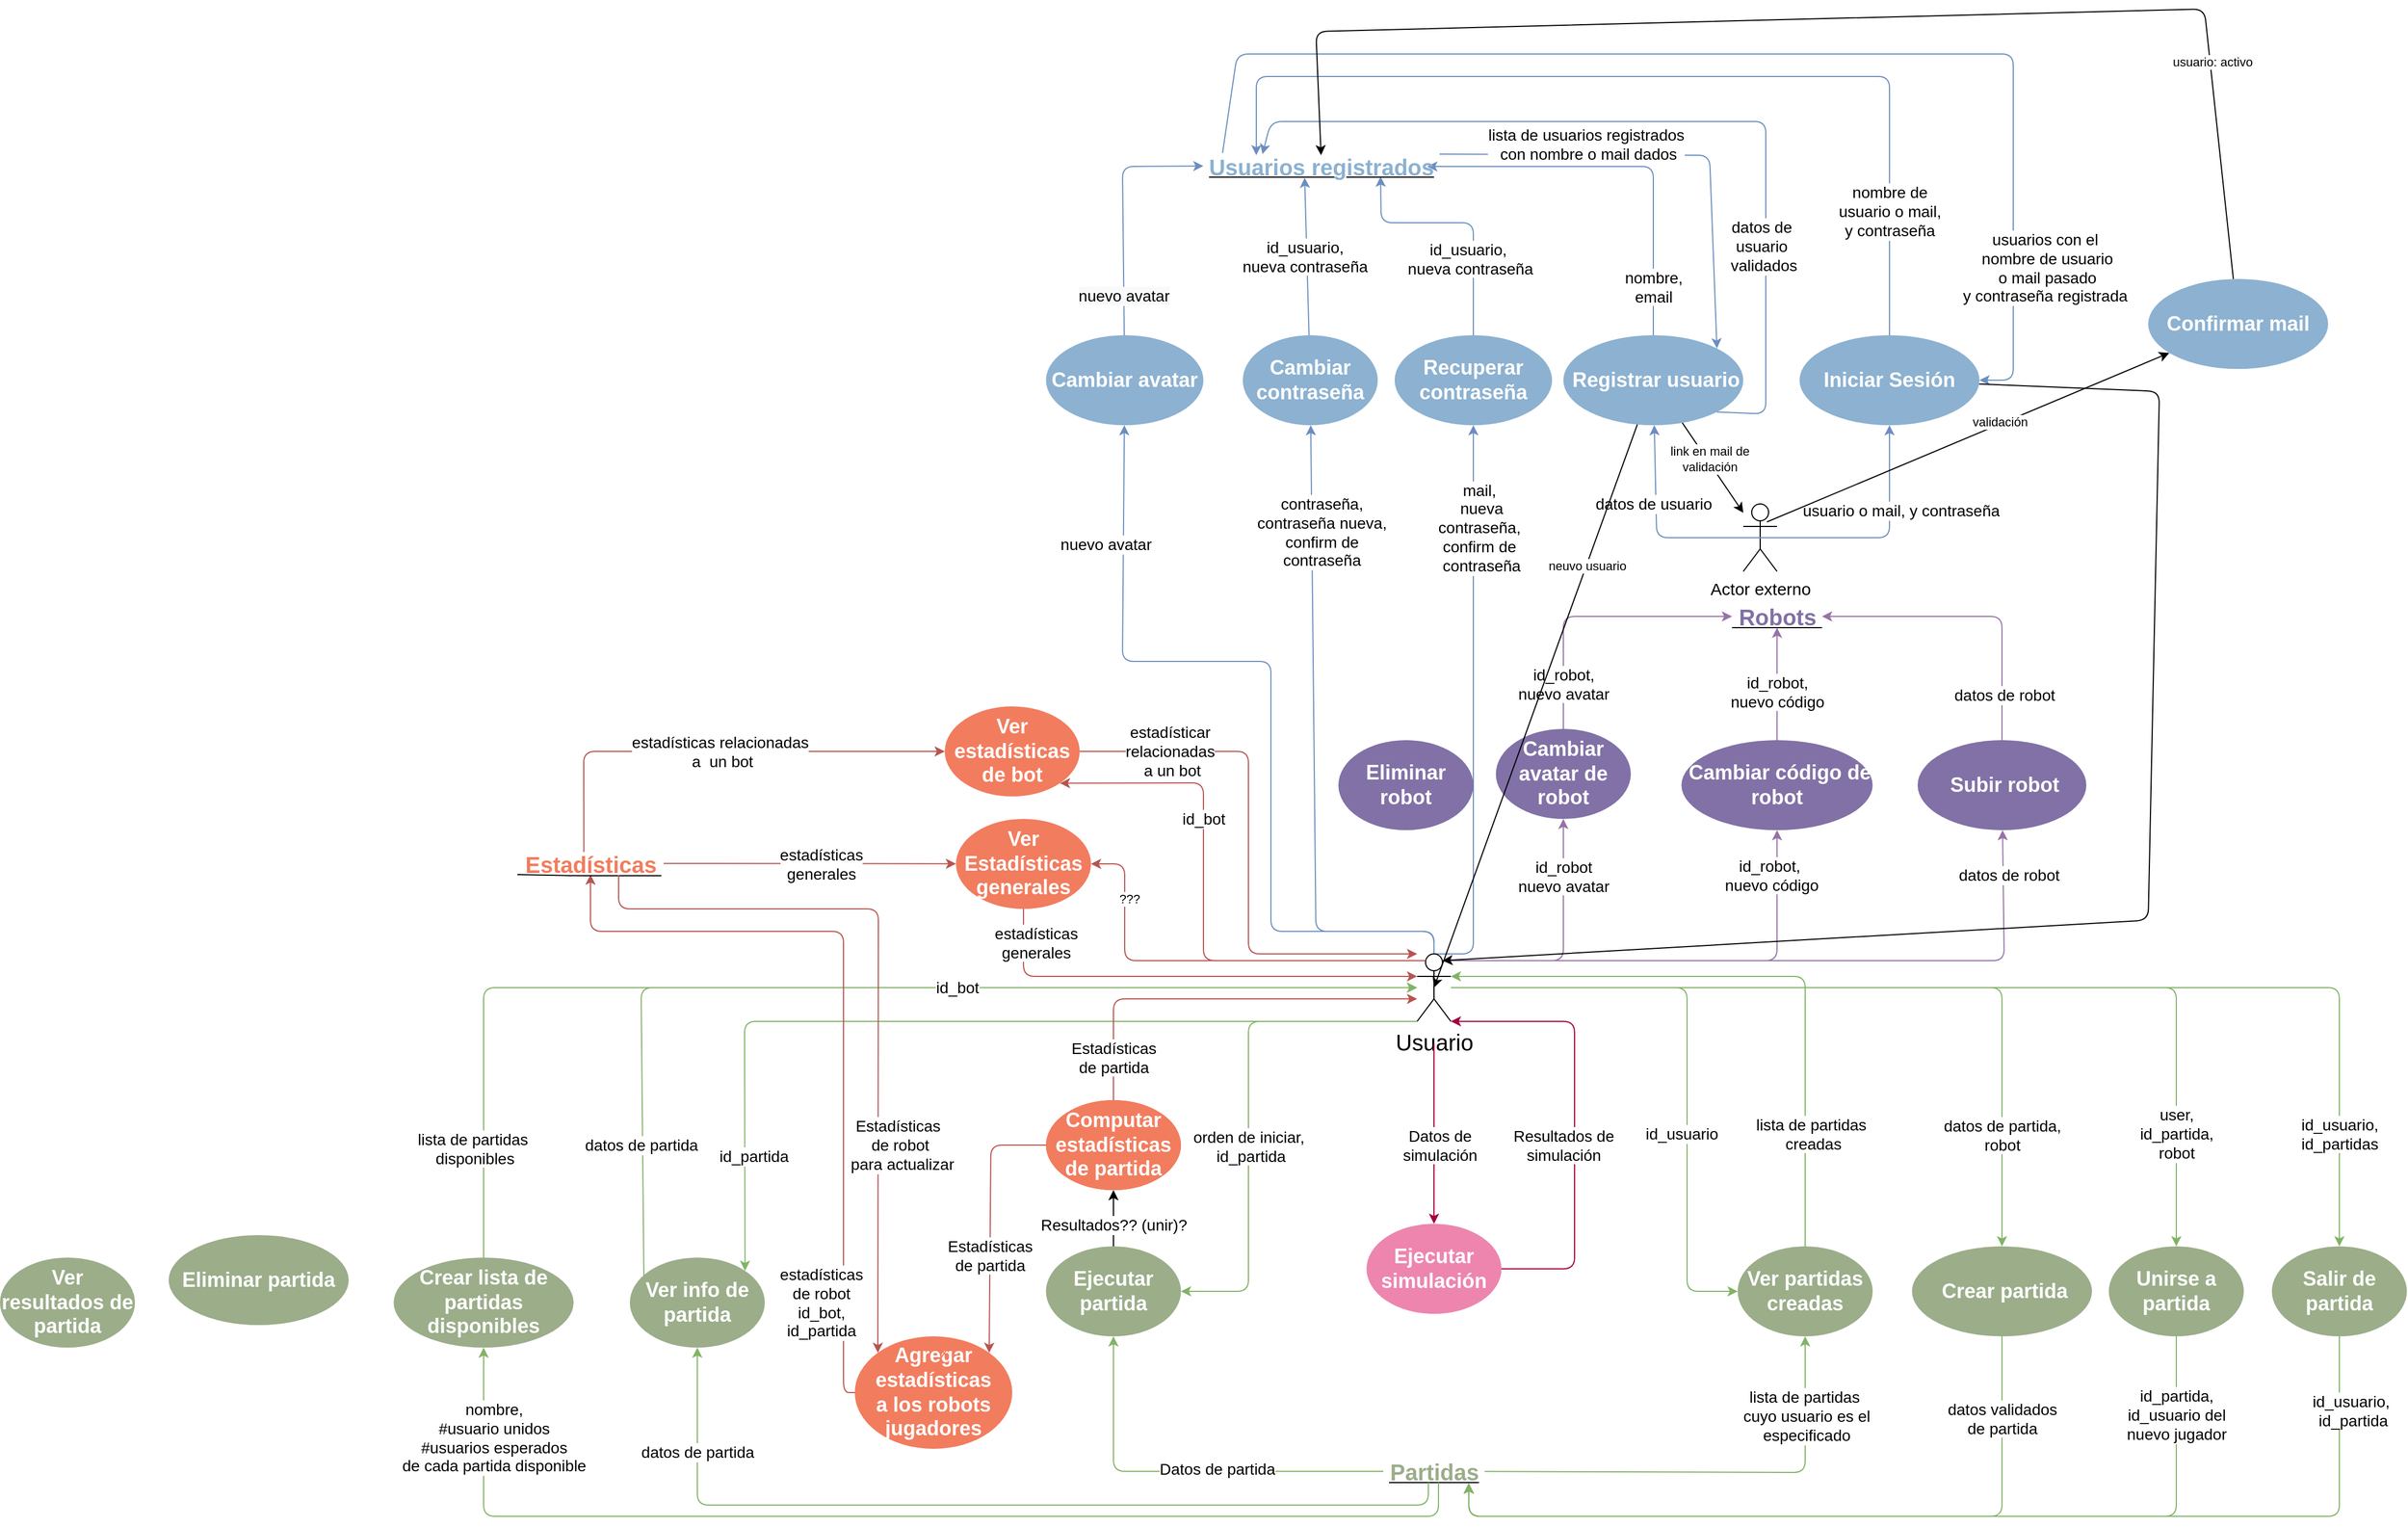 <mxfile version="13.0.3" type="device"><diagram id="L33DSWRqICmFS4V09165" name="Page-1"><mxGraphModel dx="6094" dy="849" grid="1" gridSize="10" guides="1" tooltips="1" connect="1" arrows="1" fold="1" page="1" pageScale="1" pageWidth="2336" pageHeight="1654" math="0" shadow="0"><root><mxCell id="0"/><mxCell id="1" parent="0"/><mxCell id="6hXvvMDhzAaHxLvGNHSk-6" value="&amp;nbsp;Registrar usuario" style="ellipse;whiteSpace=wrap;horizontal=1;fontStyle=1;fillColor=#8CB1D1;strokeColor=none;fontFamily=Helvetica;labelBackgroundColor=none;labelBorderColor=none;html=1;fontSize=18;fontColor=#FFFFFF;" parent="1" vertex="1"><mxGeometry x="-1000" y="380" width="160" height="80" as="geometry"/></mxCell><mxCell id="6hXvvMDhzAaHxLvGNHSk-7" value="Cambiar contraseña" style="ellipse;whiteSpace=wrap;horizontal=1;fontStyle=1;fillColor=#8CB1D1;strokeColor=none;fontFamily=Helvetica;labelBackgroundColor=none;labelBorderColor=none;html=1;fontSize=18;fontColor=#FFFFFF;" parent="1" vertex="1"><mxGeometry x="-1285" y="380" width="120" height="80" as="geometry"/></mxCell><mxCell id="6hXvvMDhzAaHxLvGNHSk-8" value="Cambiar avatar" style="ellipse;whiteSpace=wrap;horizontal=1;fontStyle=1;fillColor=#8CB1D1;strokeColor=none;fontFamily=Helvetica;labelBackgroundColor=none;labelBorderColor=none;html=1;fontSize=18;fontColor=#FFFFFF;" parent="1" vertex="1"><mxGeometry x="-1460" y="380" width="140" height="80" as="geometry"/></mxCell><mxCell id="6hXvvMDhzAaHxLvGNHSk-10" value="Recuperar contraseña" style="ellipse;whiteSpace=wrap;horizontal=1;fontStyle=1;fillColor=#8CB1D1;strokeColor=none;fontFamily=Helvetica;labelBackgroundColor=none;labelBorderColor=none;html=1;fontSize=18;fontColor=#FFFFFF;" parent="1" vertex="1"><mxGeometry x="-1150" y="380" width="140" height="80" as="geometry"/></mxCell><mxCell id="6hXvvMDhzAaHxLvGNHSk-11" value="Actor externo" style="shape=umlActor;verticalLabelPosition=bottom;labelBackgroundColor=none;verticalAlign=top;horizontal=1;fontStyle=0;container=0;fontFamily=Helvetica;labelBorderColor=none;html=1;fontSize=15;" parent="1" vertex="1"><mxGeometry x="-840" y="530" width="30" height="60" as="geometry"/></mxCell><mxCell id="6hXvvMDhzAaHxLvGNHSk-31" value="" style="endArrow=classic;horizontal=1;fontStyle=0;fillColor=#dae8fc;strokeColor=#6c8ebf;fontFamily=Helvetica;labelBackgroundColor=none;labelBorderColor=none;html=1;" parent="1" target="6hXvvMDhzAaHxLvGNHSk-10" edge="1"><mxGeometry width="50" height="50" relative="1" as="geometry"><mxPoint x="-1115" y="930" as="sourcePoint"/><mxPoint x="-1250" y="280" as="targetPoint"/><Array as="points"><mxPoint x="-1080" y="930"/></Array></mxGeometry></mxCell><mxCell id="6hXvvMDhzAaHxLvGNHSk-60" value="mail,&lt;br style=&quot;font-size: 14px&quot;&gt;&amp;nbsp;nueva&lt;br style=&quot;font-size: 14px&quot;&gt;&amp;nbsp;contraseña,&amp;nbsp;&lt;br style=&quot;font-size: 14px&quot;&gt;confirm de&lt;br style=&quot;font-size: 14px&quot;&gt;&amp;nbsp;contraseña" style="edgeLabel;align=center;verticalAlign=middle;resizable=0;points=[];fontFamily=Helvetica;fontStyle=0;labelBackgroundColor=#ffffff;labelBorderColor=none;html=1;fontSize=14;" parent="6hXvvMDhzAaHxLvGNHSk-31" vertex="1" connectable="0"><mxGeometry x="0.409" y="2" relative="1" as="geometry"><mxPoint x="7.0" y="-58.33" as="offset"/></mxGeometry></mxCell><mxCell id="6hXvvMDhzAaHxLvGNHSk-32" value="" style="endArrow=classic;horizontal=1;fontStyle=0;exitX=0.5;exitY=0;exitDx=0;exitDy=0;exitPerimeter=0;fillColor=#dae8fc;strokeColor=#6c8ebf;fontFamily=Helvetica;labelBackgroundColor=none;labelBorderColor=none;html=1;" parent="1" source="6hXvvMDhzAaHxLvGNHSk-77" target="6hXvvMDhzAaHxLvGNHSk-8" edge="1"><mxGeometry width="50" height="50" relative="1" as="geometry"><mxPoint x="-1160" y="820" as="sourcePoint"/><mxPoint x="-1356.7" y="215.93" as="targetPoint"/><Array as="points"><mxPoint x="-1115" y="910"/><mxPoint x="-1260" y="910"/><mxPoint x="-1260" y="670"/><mxPoint x="-1392" y="670"/></Array></mxGeometry></mxCell><mxCell id="6hXvvMDhzAaHxLvGNHSk-68" value="nuevo avatar" style="edgeLabel;align=center;verticalAlign=middle;resizable=0;points=[];fontFamily=Helvetica;fontStyle=0;labelBackgroundColor=#ffffff;labelBorderColor=none;html=1;fontSize=14;" parent="6hXvvMDhzAaHxLvGNHSk-32" vertex="1" connectable="0"><mxGeometry x="0.127" y="-1" relative="1" as="geometry"><mxPoint x="-131" y="-103.33" as="offset"/></mxGeometry></mxCell><mxCell id="6hXvvMDhzAaHxLvGNHSk-33" value="" style="endArrow=classic;horizontal=1;fontStyle=0;fillColor=#dae8fc;strokeColor=#6c8ebf;fontFamily=Helvetica;labelBackgroundColor=none;labelBorderColor=none;html=1;" parent="1" target="6hXvvMDhzAaHxLvGNHSk-7" edge="1"><mxGeometry width="50" height="50" relative="1" as="geometry"><mxPoint x="-1115" y="930" as="sourcePoint"/><mxPoint x="-1190" y="620" as="targetPoint"/><Array as="points"><mxPoint x="-1115" y="910"/><mxPoint x="-1220" y="910"/></Array></mxGeometry></mxCell><mxCell id="6hXvvMDhzAaHxLvGNHSk-52" value="contraseña, &lt;br style=&quot;font-size: 14px&quot;&gt;contraseña nueva, &lt;br style=&quot;font-size: 14px&quot;&gt;confirm de &lt;br style=&quot;font-size: 14px&quot;&gt;contraseña" style="edgeLabel;align=center;verticalAlign=middle;resizable=0;points=[];fontFamily=Helvetica;fontStyle=0;labelBackgroundColor=#ffffff;labelBorderColor=none;html=1;fontSize=14;" parent="6hXvvMDhzAaHxLvGNHSk-33" vertex="1" connectable="0"><mxGeometry x="0.294" y="-2" relative="1" as="geometry"><mxPoint x="5.4" y="-108.32" as="offset"/></mxGeometry></mxCell><mxCell id="6hXvvMDhzAaHxLvGNHSk-36" value="" style="endArrow=classic;horizontal=1;fontStyle=0;fillColor=#dae8fc;strokeColor=#6c8ebf;fontFamily=Helvetica;labelBackgroundColor=none;labelBorderColor=none;html=1;exitX=0.5;exitY=0.5;exitDx=0;exitDy=0;exitPerimeter=0;" parent="1" source="6hXvvMDhzAaHxLvGNHSk-11" target="6hXvvMDhzAaHxLvGNHSk-6" edge="1"><mxGeometry width="50" height="50" relative="1" as="geometry"><mxPoint x="-515" y="570" as="sourcePoint"/><mxPoint x="-1370" y="300" as="targetPoint"/><Array as="points"><mxPoint x="-917" y="560"/></Array></mxGeometry></mxCell><mxCell id="6hXvvMDhzAaHxLvGNHSk-42" value="datos de usuario" style="edgeLabel;align=center;verticalAlign=middle;resizable=0;points=[];fontFamily=Helvetica;fontStyle=0;labelBackgroundColor=#ffffff;labelBorderColor=none;html=1;fontSize=14;" parent="6hXvvMDhzAaHxLvGNHSk-36" vertex="1" connectable="0"><mxGeometry x="0.145" y="2" relative="1" as="geometry"><mxPoint x="-0.61" y="-12.05" as="offset"/></mxGeometry></mxCell><mxCell id="6hXvvMDhzAaHxLvGNHSk-37" value="" style="endArrow=classic;horizontal=1;fontStyle=0;fillColor=#dae8fc;strokeColor=#6c8ebf;exitX=1;exitY=1;exitDx=0;exitDy=0;fontFamily=Helvetica;labelBackgroundColor=none;labelBorderColor=none;html=1;entryX=0.25;entryY=0;entryDx=0;entryDy=0;" parent="1" source="6hXvvMDhzAaHxLvGNHSk-6" edge="1"><mxGeometry width="50" height="50" relative="1" as="geometry"><mxPoint x="-920" y="320" as="sourcePoint"/><mxPoint x="-1267.5" y="219" as="targetPoint"/><Array as="points"><mxPoint x="-820" y="450"/><mxPoint x="-820" y="190"/><mxPoint x="-1260" y="190"/></Array></mxGeometry></mxCell><mxCell id="6hXvvMDhzAaHxLvGNHSk-43" value="datos de &lt;br&gt;usuario&lt;br&gt;&amp;nbsp;validados" style="edgeLabel;align=center;verticalAlign=middle;resizable=0;points=[];fontFamily=Helvetica;fontStyle=0;labelBackgroundColor=#ffffff;labelBorderColor=none;html=1;fontSize=14;" parent="6hXvvMDhzAaHxLvGNHSk-37" vertex="1" connectable="0"><mxGeometry x="-0.148" relative="1" as="geometry"><mxPoint x="21.53" y="111" as="offset"/></mxGeometry></mxCell><mxCell id="6hXvvMDhzAaHxLvGNHSk-55" value="" style="endArrow=classic;fillColor=#dae8fc;strokeColor=#6c8ebf;fontFamily=Helvetica;fontStyle=0;labelBackgroundColor=none;labelBorderColor=none;html=1;" parent="1" source="6hXvvMDhzAaHxLvGNHSk-7" edge="1"><mxGeometry width="50" height="50" relative="1" as="geometry"><mxPoint x="-1150" y="500" as="sourcePoint"/><mxPoint x="-1230" y="240" as="targetPoint"/></mxGeometry></mxCell><mxCell id="6hXvvMDhzAaHxLvGNHSk-56" value="id_usuario, &lt;br&gt;nueva contraseña" style="edgeLabel;align=center;verticalAlign=middle;resizable=0;points=[];fontFamily=Helvetica;fontStyle=0;labelBackgroundColor=#ffffff;labelBorderColor=none;html=1;fontSize=14;" parent="6hXvvMDhzAaHxLvGNHSk-55" vertex="1" connectable="0"><mxGeometry x="0.318" y="-3" relative="1" as="geometry"><mxPoint x="-4.48" y="21.96" as="offset"/></mxGeometry></mxCell><mxCell id="6hXvvMDhzAaHxLvGNHSk-61" value="" style="endArrow=classic;fillColor=#dae8fc;strokeColor=#6c8ebf;fontFamily=Helvetica;fontStyle=0;labelBackgroundColor=none;labelBorderColor=none;html=1;entryX=0.75;entryY=1;entryDx=0;entryDy=0;" parent="1" source="6hXvvMDhzAaHxLvGNHSk-10" edge="1"><mxGeometry width="50" height="50" relative="1" as="geometry"><mxPoint x="-1526.296" y="347.07" as="sourcePoint"/><mxPoint x="-1162.5" y="239" as="targetPoint"/><Array as="points"><mxPoint x="-1080" y="280"/><mxPoint x="-1162" y="280"/></Array></mxGeometry></mxCell><mxCell id="6hXvvMDhzAaHxLvGNHSk-63" value="id_usuario,&lt;br style=&quot;font-size: 14px&quot;&gt;&amp;nbsp;nueva contraseña" style="edgeLabel;align=center;verticalAlign=middle;resizable=0;points=[];fontFamily=Helvetica;fontStyle=0;labelBackgroundColor=#ffffff;labelBorderColor=none;html=1;fontSize=14;" parent="6hXvvMDhzAaHxLvGNHSk-61" vertex="1" connectable="0"><mxGeometry x="-0.197" relative="1" as="geometry"><mxPoint x="-5.0" y="21" as="offset"/></mxGeometry></mxCell><mxCell id="6hXvvMDhzAaHxLvGNHSk-69" value="" style="endArrow=classic;fillColor=#dae8fc;strokeColor=#6c8ebf;fontFamily=Helvetica;fontStyle=0;labelBackgroundColor=none;labelBorderColor=none;html=1;" parent="1" source="6hXvvMDhzAaHxLvGNHSk-8" edge="1"><mxGeometry width="50" height="50" relative="1" as="geometry"><mxPoint x="-1530" y="380" as="sourcePoint"/><mxPoint x="-1320" y="229.593" as="targetPoint"/><Array as="points"><mxPoint x="-1392" y="230"/></Array></mxGeometry></mxCell><mxCell id="6hXvvMDhzAaHxLvGNHSk-278" value="&lt;span style=&quot;font-size: 14px ; background-color: rgb(248 , 249 , 250)&quot;&gt;nuevo avatar&lt;/span&gt;" style="edgeLabel;html=1;align=center;verticalAlign=middle;resizable=0;points=[];fontSize=14;fontFamily=Helvetica;fontColor=#000000;" parent="6hXvvMDhzAaHxLvGNHSk-69" vertex="1" connectable="0"><mxGeometry x="-0.526" y="-4" relative="1" as="geometry"><mxPoint x="-4" y="17" as="offset"/></mxGeometry></mxCell><mxCell id="6hXvvMDhzAaHxLvGNHSk-77" value="Usuario" style="shape=umlActor;verticalLabelPosition=bottom;labelBackgroundColor=none;verticalAlign=top;outlineConnect=0;fillColor=none;gradientColor=none;fontFamily=Helvetica;fontStyle=0;labelBorderColor=none;html=1;fontSize=20;" parent="1" vertex="1"><mxGeometry x="-1130" y="930" width="30" height="60" as="geometry"/></mxCell><mxCell id="6hXvvMDhzAaHxLvGNHSk-82" value="&amp;nbsp;Crear partida" style="ellipse;whiteSpace=wrap;fillColor=#9BAD89;strokeColor=none;fontFamily=Helvetica;fontStyle=1;labelBackgroundColor=none;labelBorderColor=none;html=1;fontSize=18;fontColor=#FFFFFF;" parent="1" vertex="1"><mxGeometry x="-690" y="1190" width="160" height="80" as="geometry"/></mxCell><mxCell id="6hXvvMDhzAaHxLvGNHSk-83" value="Unirse a partida" style="ellipse;whiteSpace=wrap;fillColor=#9BAD89;strokeColor=none;fontFamily=Helvetica;fontStyle=1;labelBackgroundColor=none;labelBorderColor=none;html=1;fontSize=18;fontColor=#FFFFFF;" parent="1" vertex="1"><mxGeometry x="-515" y="1190" width="120" height="80" as="geometry"/></mxCell><mxCell id="6hXvvMDhzAaHxLvGNHSk-86" value="Ejecutar partida" style="ellipse;whiteSpace=wrap;fillColor=#9BAD89;strokeColor=none;fontFamily=Helvetica;fontStyle=1;labelBackgroundColor=none;labelBorderColor=none;html=1;fontSize=18;fontColor=#FFFFFF;" parent="1" vertex="1"><mxGeometry x="-1460" y="1190" width="120" height="80" as="geometry"/></mxCell><mxCell id="6hXvvMDhzAaHxLvGNHSk-88" value="Salir de partida" style="ellipse;whiteSpace=wrap;fillColor=#9BAD89;strokeColor=none;fontFamily=Helvetica;fontStyle=1;labelBackgroundColor=none;labelBorderColor=none;html=1;fontSize=18;fontColor=#FFFFFF;" parent="1" vertex="1"><mxGeometry x="-370" y="1190" width="120" height="80" as="geometry"/></mxCell><mxCell id="6hXvvMDhzAaHxLvGNHSk-89" value="Ver partidas creadas" style="ellipse;whiteSpace=wrap;fillColor=#9BAD89;strokeColor=none;fontFamily=Helvetica;fontStyle=1;labelBackgroundColor=none;labelBorderColor=none;html=1;fontSize=18;fontColor=#FFFFFF;" parent="1" vertex="1"><mxGeometry x="-845" y="1190" width="120" height="80" as="geometry"/></mxCell><mxCell id="6hXvvMDhzAaHxLvGNHSk-94" value="" style="endArrow=classic;fillColor=#d5e8d4;strokeColor=#82b366;fontFamily=Helvetica;fontStyle=0;labelBackgroundColor=none;labelBorderColor=none;html=1;" parent="1" source="6hXvvMDhzAaHxLvGNHSk-101" target="6hXvvMDhzAaHxLvGNHSk-86" edge="1"><mxGeometry width="50" height="50" relative="1" as="geometry"><mxPoint x="-1140.526" y="1370" as="sourcePoint"/><mxPoint x="-1020" y="1150" as="targetPoint"/><Array as="points"><mxPoint x="-1400" y="1390"/></Array></mxGeometry></mxCell><mxCell id="6hXvvMDhzAaHxLvGNHSk-96" value="Datos de partida" style="edgeLabel;align=center;verticalAlign=middle;resizable=0;points=[];fontFamily=Helvetica;fontStyle=0;labelBackgroundColor=#ffffff;labelBorderColor=none;html=1;fontSize=14;" parent="6hXvvMDhzAaHxLvGNHSk-94" vertex="1" connectable="0"><mxGeometry x="-0.174" y="-2" relative="1" as="geometry"><mxPoint as="offset"/></mxGeometry></mxCell><mxCell id="6hXvvMDhzAaHxLvGNHSk-95" value="" style="endArrow=classic;fontFamily=Helvetica;fontStyle=0;labelBackgroundColor=none;labelBorderColor=none;html=1;" parent="1" source="6hXvvMDhzAaHxLvGNHSk-86" target="6hXvvMDhzAaHxLvGNHSk-173" edge="1"><mxGeometry width="50" height="50" relative="1" as="geometry"><mxPoint x="-1070" y="1200" as="sourcePoint"/><mxPoint x="-1020" y="1150" as="targetPoint"/><Array as="points"/></mxGeometry></mxCell><mxCell id="6hXvvMDhzAaHxLvGNHSk-97" value="Resultados?? (unir)?" style="edgeLabel;align=center;verticalAlign=middle;resizable=0;points=[];fontFamily=Helvetica;fontStyle=0;labelBackgroundColor=#ffffff;labelBorderColor=none;html=1;fontSize=14;" parent="6hXvvMDhzAaHxLvGNHSk-95" vertex="1" connectable="0"><mxGeometry x="0.218" y="-4" relative="1" as="geometry"><mxPoint x="-4" y="10.83" as="offset"/></mxGeometry></mxCell><mxCell id="6hXvvMDhzAaHxLvGNHSk-98" value="" style="endArrow=classic;exitX=0;exitY=1;exitDx=0;exitDy=0;exitPerimeter=0;fillColor=#d5e8d4;strokeColor=#82b366;fontFamily=Helvetica;fontStyle=0;labelBackgroundColor=none;labelBorderColor=none;html=1;" parent="1" source="6hXvvMDhzAaHxLvGNHSk-77" target="6hXvvMDhzAaHxLvGNHSk-86" edge="1"><mxGeometry width="50" height="50" relative="1" as="geometry"><mxPoint x="-1130" y="963" as="sourcePoint"/><mxPoint x="-1310" y="1250" as="targetPoint"/><Array as="points"><mxPoint x="-1280" y="990"/><mxPoint x="-1280" y="1230"/></Array></mxGeometry></mxCell><mxCell id="6hXvvMDhzAaHxLvGNHSk-99" value="orden de iniciar,&lt;br style=&quot;font-size: 14px;&quot;&gt;&amp;nbsp;id_partida" style="edgeLabel;align=center;verticalAlign=middle;resizable=0;points=[];fontFamily=Helvetica;fontStyle=0;labelBackgroundColor=#ffffff;labelBorderColor=none;html=1;fontSize=14;" parent="6hXvvMDhzAaHxLvGNHSk-98" vertex="1" connectable="0"><mxGeometry x="0.482" y="2" relative="1" as="geometry"><mxPoint x="-2.0" y="-73.0" as="offset"/></mxGeometry></mxCell><mxCell id="6hXvvMDhzAaHxLvGNHSk-102" value="" style="group;fontFamily=Helvetica;fontStyle=0;labelBackgroundColor=none;labelBorderColor=none;html=1;" parent="1" vertex="1" connectable="0"><mxGeometry x="-1155" y="1380" width="85" height="20" as="geometry"/></mxCell><mxCell id="6hXvvMDhzAaHxLvGNHSk-100" value="" style="endArrow=none;fontFamily=Helvetica;fontStyle=0;labelBackgroundColor=none;labelBorderColor=none;html=1;" parent="6hXvvMDhzAaHxLvGNHSk-102" edge="1"><mxGeometry width="50" height="50" relative="1" as="geometry"><mxPoint y="20" as="sourcePoint"/><mxPoint x="80" y="20" as="targetPoint"/></mxGeometry></mxCell><mxCell id="6hXvvMDhzAaHxLvGNHSk-101" value="&lt;font color=&quot;#9bad89&quot; size=&quot;1&quot;&gt;&lt;b style=&quot;font-size: 20px&quot;&gt;Partidas&lt;/b&gt;&lt;/font&gt;" style="text;align=center;verticalAlign=middle;resizable=0;points=[];autosize=1;fontFamily=Helvetica;fontStyle=0;labelBackgroundColor=none;labelBorderColor=none;html=1;" parent="6hXvvMDhzAaHxLvGNHSk-102" vertex="1"><mxGeometry x="-5" width="90" height="20" as="geometry"/></mxCell><mxCell id="6hXvvMDhzAaHxLvGNHSk-103" value="" style="endArrow=classic;fillColor=#d5e8d4;strokeColor=#82b366;fontFamily=Helvetica;fontStyle=0;labelBackgroundColor=none;labelBorderColor=none;html=1;" parent="1" target="6hXvvMDhzAaHxLvGNHSk-89" edge="1"><mxGeometry width="50" height="50" relative="1" as="geometry"><mxPoint x="-1100" y="960" as="sourcePoint"/><mxPoint x="-1020" y="1120" as="targetPoint"/><Array as="points"><mxPoint x="-890" y="960"/><mxPoint x="-890" y="1230"/></Array></mxGeometry></mxCell><mxCell id="6hXvvMDhzAaHxLvGNHSk-104" value="id_usuario" style="edgeLabel;align=center;verticalAlign=middle;resizable=0;points=[];fontFamily=Helvetica;fontStyle=0;labelBackgroundColor=#ffffff;labelBorderColor=none;html=1;fontSize=14;" parent="6hXvvMDhzAaHxLvGNHSk-103" vertex="1" connectable="0"><mxGeometry x="0.126" relative="1" as="geometry"><mxPoint x="-5" y="44" as="offset"/></mxGeometry></mxCell><mxCell id="6hXvvMDhzAaHxLvGNHSk-107" value="" style="endArrow=classic;fillColor=#d5e8d4;strokeColor=#82b366;fontFamily=Helvetica;fontStyle=0;labelBackgroundColor=none;labelBorderColor=none;html=1;" parent="1" source="6hXvvMDhzAaHxLvGNHSk-101" target="6hXvvMDhzAaHxLvGNHSk-89" edge="1"><mxGeometry width="50" height="50" relative="1" as="geometry"><mxPoint x="-1020" y="1370" as="sourcePoint"/><mxPoint x="-1020" y="1120" as="targetPoint"/><Array as="points"><mxPoint x="-785" y="1391"/></Array></mxGeometry></mxCell><mxCell id="6hXvvMDhzAaHxLvGNHSk-108" value="lista de partidas&amp;nbsp;&lt;br style=&quot;font-size: 14px;&quot;&gt;cuyo usuario es el&lt;br style=&quot;font-size: 14px;&quot;&gt;especificado" style="edgeLabel;align=center;verticalAlign=middle;resizable=0;points=[];fontFamily=Helvetica;fontStyle=0;labelBackgroundColor=#ffffff;labelBorderColor=none;html=1;fontSize=14;" parent="6hXvvMDhzAaHxLvGNHSk-107" vertex="1" connectable="0"><mxGeometry x="0.267" y="1" relative="1" as="geometry"><mxPoint x="29.12" y="-49" as="offset"/></mxGeometry></mxCell><mxCell id="6hXvvMDhzAaHxLvGNHSk-109" value="" style="endArrow=classic;fillColor=#d5e8d4;strokeColor=#82b366;entryX=1;entryY=0.333;entryDx=0;entryDy=0;entryPerimeter=0;fontFamily=Helvetica;fontStyle=0;labelBackgroundColor=none;labelBorderColor=none;html=1;" parent="1" source="6hXvvMDhzAaHxLvGNHSk-89" target="6hXvvMDhzAaHxLvGNHSk-77" edge="1"><mxGeometry width="50" height="50" relative="1" as="geometry"><mxPoint x="-1070" y="1170" as="sourcePoint"/><mxPoint x="-1080" y="950" as="targetPoint"/><Array as="points"><mxPoint x="-785" y="950"/></Array></mxGeometry></mxCell><mxCell id="6hXvvMDhzAaHxLvGNHSk-110" value="lista de partidas&lt;br&gt;&amp;nbsp;creadas" style="edgeLabel;align=center;verticalAlign=middle;resizable=0;points=[];fontFamily=Helvetica;fontStyle=0;labelBackgroundColor=#ffffff;labelBorderColor=none;html=1;fontSize=14;" parent="6hXvvMDhzAaHxLvGNHSk-109" vertex="1" connectable="0"><mxGeometry x="0.207" y="-1" relative="1" as="geometry"><mxPoint x="99.41" y="141" as="offset"/></mxGeometry></mxCell><mxCell id="6hXvvMDhzAaHxLvGNHSk-111" value="" style="endArrow=classic;fillColor=#d5e8d4;strokeColor=#82b366;fontFamily=Helvetica;fontStyle=0;labelBackgroundColor=none;labelBorderColor=none;html=1;" parent="1" target="6hXvvMDhzAaHxLvGNHSk-82" edge="1"><mxGeometry width="50" height="50" relative="1" as="geometry"><mxPoint x="-1100" y="960" as="sourcePoint"/><mxPoint x="-1040" y="1120" as="targetPoint"/><Array as="points"><mxPoint x="-610" y="960"/></Array></mxGeometry></mxCell><mxCell id="6hXvvMDhzAaHxLvGNHSk-112" value="datos de partida,&lt;br style=&quot;font-size: 14px;&quot;&gt;robot" style="edgeLabel;align=center;verticalAlign=middle;resizable=0;points=[];fontFamily=Helvetica;fontStyle=0;labelBackgroundColor=#ffffff;labelBorderColor=none;html=1;fontSize=14;" parent="6hXvvMDhzAaHxLvGNHSk-111" vertex="1" connectable="0"><mxGeometry x="0.379" y="2" relative="1" as="geometry"><mxPoint x="-2" y="124" as="offset"/></mxGeometry></mxCell><mxCell id="6hXvvMDhzAaHxLvGNHSk-113" value="" style="endArrow=classic;fillColor=#d5e8d4;strokeColor=#82b366;fontFamily=Helvetica;fontStyle=0;labelBackgroundColor=none;labelBorderColor=none;html=1;entryX=0.844;entryY=1.052;entryDx=0;entryDy=0;entryPerimeter=0;" parent="1" source="6hXvvMDhzAaHxLvGNHSk-82" target="6hXvvMDhzAaHxLvGNHSk-101" edge="1"><mxGeometry width="50" height="50" relative="1" as="geometry"><mxPoint x="-1090" y="1170" as="sourcePoint"/><mxPoint x="-1070" y="1390" as="targetPoint"/><Array as="points"><mxPoint x="-610" y="1430"/><mxPoint x="-1084" y="1430"/></Array></mxGeometry></mxCell><mxCell id="6hXvvMDhzAaHxLvGNHSk-114" value="datos validados&lt;br style=&quot;font-size: 14px;&quot;&gt;de partida" style="edgeLabel;align=center;verticalAlign=middle;resizable=0;points=[];fontFamily=Helvetica;fontStyle=0;labelBackgroundColor=#ffffff;labelBorderColor=none;html=1;fontSize=14;" parent="6hXvvMDhzAaHxLvGNHSk-113" vertex="1" connectable="0"><mxGeometry x="-0.658" y="-2" relative="1" as="geometry"><mxPoint x="2" y="-41.18" as="offset"/></mxGeometry></mxCell><mxCell id="6hXvvMDhzAaHxLvGNHSk-115" value="" style="endArrow=classic;fillColor=#d5e8d4;strokeColor=#82b366;fontFamily=Helvetica;fontStyle=0;labelBackgroundColor=none;labelBorderColor=none;html=1;" parent="1" target="6hXvvMDhzAaHxLvGNHSk-83" edge="1"><mxGeometry width="50" height="50" relative="1" as="geometry"><mxPoint x="-1100" y="960" as="sourcePoint"/><mxPoint x="-1020" y="1120" as="targetPoint"/><Array as="points"><mxPoint x="-455" y="960"/></Array></mxGeometry></mxCell><mxCell id="6hXvvMDhzAaHxLvGNHSk-116" value="user, &lt;br style=&quot;font-size: 14px;&quot;&gt;id_partida, &lt;br style=&quot;font-size: 14px;&quot;&gt;robot" style="edgeLabel;align=center;verticalAlign=middle;resizable=0;points=[];fontFamily=Helvetica;fontStyle=0;labelBackgroundColor=#ffffff;labelBorderColor=none;html=1;fontSize=14;" parent="6hXvvMDhzAaHxLvGNHSk-115" vertex="1" connectable="0"><mxGeometry x="0.197" y="-65" relative="1" as="geometry"><mxPoint x="121" y="65" as="offset"/></mxGeometry></mxCell><mxCell id="6hXvvMDhzAaHxLvGNHSk-117" value="" style="endArrow=classic;fillColor=#d5e8d4;strokeColor=#82b366;fontFamily=Helvetica;fontStyle=0;labelBackgroundColor=none;labelBorderColor=none;html=1;entryX=0.843;entryY=1.029;entryDx=0;entryDy=0;entryPerimeter=0;" parent="1" source="6hXvvMDhzAaHxLvGNHSk-83" target="6hXvvMDhzAaHxLvGNHSk-101" edge="1"><mxGeometry width="50" height="50" relative="1" as="geometry"><mxPoint x="-1070" y="1170" as="sourcePoint"/><mxPoint x="-1020" y="1120" as="targetPoint"/><Array as="points"><mxPoint x="-455" y="1430"/><mxPoint x="-1084" y="1430"/></Array></mxGeometry></mxCell><mxCell id="6hXvvMDhzAaHxLvGNHSk-118" value="id_partida,&lt;br style=&quot;font-size: 14px&quot;&gt;id_usuario del &lt;br&gt;nuevo jugador" style="edgeLabel;align=center;verticalAlign=middle;resizable=0;points=[];fontFamily=Helvetica;fontStyle=0;labelBackgroundColor=#ffffff;labelBorderColor=none;html=1;fontSize=14;" parent="6hXvvMDhzAaHxLvGNHSk-117" vertex="1" connectable="0"><mxGeometry x="-0.614" relative="1" as="geometry"><mxPoint y="-88" as="offset"/></mxGeometry></mxCell><mxCell id="6hXvvMDhzAaHxLvGNHSk-119" value="" style="endArrow=classic;fillColor=#d5e8d4;strokeColor=#82b366;fontFamily=Helvetica;fontStyle=0;labelBackgroundColor=none;labelBorderColor=none;html=1;" parent="1" source="6hXvvMDhzAaHxLvGNHSk-77" target="6hXvvMDhzAaHxLvGNHSk-88" edge="1"><mxGeometry width="50" height="50" relative="1" as="geometry"><mxPoint x="-1080" y="980" as="sourcePoint"/><mxPoint x="-1020" y="1120" as="targetPoint"/><Array as="points"><mxPoint x="-310" y="960"/></Array></mxGeometry></mxCell><mxCell id="6hXvvMDhzAaHxLvGNHSk-120" value="id_usuario,&lt;br&gt;id_partidas" style="edgeLabel;align=center;verticalAlign=middle;resizable=0;points=[];fontFamily=Helvetica;fontStyle=0;labelBackgroundColor=#ffffff;labelBorderColor=none;html=1;fontSize=14;" parent="6hXvvMDhzAaHxLvGNHSk-119" vertex="1" connectable="0"><mxGeometry x="0.367" y="-51" relative="1" as="geometry"><mxPoint x="93" y="79" as="offset"/></mxGeometry></mxCell><mxCell id="6hXvvMDhzAaHxLvGNHSk-122" value="" style="endArrow=classic;fillColor=#d5e8d4;strokeColor=#82b366;fontFamily=Helvetica;fontStyle=0;labelBackgroundColor=none;labelBorderColor=none;html=1;entryX=0.843;entryY=1.017;entryDx=0;entryDy=0;entryPerimeter=0;" parent="1" source="6hXvvMDhzAaHxLvGNHSk-88" target="6hXvvMDhzAaHxLvGNHSk-101" edge="1"><mxGeometry width="50" height="50" relative="1" as="geometry"><mxPoint x="-1070" y="1200" as="sourcePoint"/><mxPoint x="-1020" y="1150" as="targetPoint"/><Array as="points"><mxPoint x="-310" y="1430"/><mxPoint x="-1084" y="1430"/></Array></mxGeometry></mxCell><mxCell id="6hXvvMDhzAaHxLvGNHSk-123" value="id_usuario,&lt;br&gt;&amp;nbsp;id_partida" style="edgeLabel;align=center;verticalAlign=middle;resizable=0;points=[];fontFamily=Helvetica;fontStyle=0;labelBackgroundColor=#ffffff;labelBorderColor=none;html=1;fontSize=14;" parent="6hXvvMDhzAaHxLvGNHSk-122" vertex="1" connectable="0"><mxGeometry x="-0.814" y="2" relative="1" as="geometry"><mxPoint x="8" y="-23.53" as="offset"/></mxGeometry></mxCell><mxCell id="6hXvvMDhzAaHxLvGNHSk-133" value="Crear lista de partidas disponibles" style="ellipse;whiteSpace=wrap;fillColor=#9BAD89;strokeColor=none;fontFamily=Helvetica;fontStyle=1;labelBackgroundColor=none;labelBorderColor=none;html=1;fontSize=18;fontColor=#FFFFFF;" parent="1" vertex="1"><mxGeometry x="-2040" y="1200" width="160" height="80" as="geometry"/></mxCell><mxCell id="6hXvvMDhzAaHxLvGNHSk-134" value="Ver info de partida" style="ellipse;whiteSpace=wrap;fillColor=#9BAD89;strokeColor=none;fontFamily=Helvetica;fontStyle=1;labelBackgroundColor=none;labelBorderColor=none;html=1;fontSize=18;fontColor=#FFFFFF;" parent="1" vertex="1"><mxGeometry x="-1830" y="1200" width="120" height="80" as="geometry"/></mxCell><mxCell id="6hXvvMDhzAaHxLvGNHSk-137" value="" style="endArrow=classic;fillColor=#d5e8d4;strokeColor=#82b366;fontFamily=Helvetica;fontStyle=0;labelBackgroundColor=none;labelBorderColor=none;html=1;" parent="1" target="6hXvvMDhzAaHxLvGNHSk-133" edge="1"><mxGeometry width="50" height="50" relative="1" as="geometry"><mxPoint x="-1111" y="1400" as="sourcePoint"/><mxPoint x="-2535" y="1280" as="targetPoint"/><Array as="points"><mxPoint x="-1111" y="1430"/><mxPoint x="-1960" y="1430"/></Array></mxGeometry></mxCell><mxCell id="6hXvvMDhzAaHxLvGNHSk-138" value="nombre,&lt;br style=&quot;font-size: 14px;&quot;&gt;#usuario unidos&lt;br style=&quot;font-size: 14px;&quot;&gt;#usuarios esperados&lt;br style=&quot;font-size: 14px;&quot;&gt;de cada partida disponible" style="edgeLabel;align=center;verticalAlign=middle;resizable=0;points=[];fontFamily=Helvetica;fontStyle=0;labelBackgroundColor=#ffffff;labelBorderColor=none;html=1;fontSize=14;" parent="6hXvvMDhzAaHxLvGNHSk-137" vertex="1" connectable="0"><mxGeometry x="0.657" y="36" relative="1" as="geometry"><mxPoint x="-18.01" y="-106" as="offset"/></mxGeometry></mxCell><mxCell id="6hXvvMDhzAaHxLvGNHSk-139" value="" style="endArrow=classic;entryX=1;entryY=0;entryDx=0;entryDy=0;fillColor=#d5e8d4;strokeColor=#82b366;fontFamily=Helvetica;fontStyle=0;labelBackgroundColor=none;labelBorderColor=none;html=1;" parent="1" target="6hXvvMDhzAaHxLvGNHSk-134" edge="1"><mxGeometry width="50" height="50" relative="1" as="geometry"><mxPoint x="-1130" y="990" as="sourcePoint"/><mxPoint x="-1920" y="1200" as="targetPoint"/><Array as="points"><mxPoint x="-1728" y="990"/></Array></mxGeometry></mxCell><mxCell id="6hXvvMDhzAaHxLvGNHSk-140" value="id_partida" style="edgeLabel;align=center;verticalAlign=middle;resizable=0;points=[];fontFamily=Helvetica;fontStyle=0;labelBackgroundColor=#ffffff;labelBorderColor=none;html=1;fontSize=14;" parent="6hXvvMDhzAaHxLvGNHSk-139" vertex="1" connectable="0"><mxGeometry x="0.751" y="-2" relative="1" as="geometry"><mxPoint x="9.77" y="0.5" as="offset"/></mxGeometry></mxCell><mxCell id="6hXvvMDhzAaHxLvGNHSk-141" value="" style="endArrow=classic;fillColor=#d5e8d4;strokeColor=#82b366;fontFamily=Helvetica;fontStyle=0;labelBackgroundColor=none;labelBorderColor=none;html=1;" parent="1" source="6hXvvMDhzAaHxLvGNHSk-133" target="6hXvvMDhzAaHxLvGNHSk-77" edge="1"><mxGeometry width="50" height="50" relative="1" as="geometry"><mxPoint x="-1850" y="1240" as="sourcePoint"/><mxPoint x="-1335" y="960" as="targetPoint"/><Array as="points"><mxPoint x="-1960" y="960"/></Array></mxGeometry></mxCell><mxCell id="6hXvvMDhzAaHxLvGNHSk-142" value="lista de partidas&lt;br style=&quot;font-size: 14px;&quot;&gt;&amp;nbsp;disponibles" style="edgeLabel;align=center;verticalAlign=middle;resizable=0;points=[];fontFamily=Helvetica;fontStyle=0;labelBackgroundColor=#ffffff;labelBorderColor=none;html=1;fontSize=14;" parent="6hXvvMDhzAaHxLvGNHSk-141" vertex="1" connectable="0"><mxGeometry x="-0.663" y="-2" relative="1" as="geometry"><mxPoint x="-12" y="83" as="offset"/></mxGeometry></mxCell><mxCell id="6hXvvMDhzAaHxLvGNHSk-143" value="" style="endArrow=classic;exitX=0.104;exitY=0.202;exitDx=0;exitDy=0;exitPerimeter=0;fillColor=#d5e8d4;strokeColor=#82b366;fontFamily=Helvetica;fontStyle=0;labelBackgroundColor=none;labelBorderColor=none;html=1;" parent="1" source="6hXvvMDhzAaHxLvGNHSk-134" target="6hXvvMDhzAaHxLvGNHSk-77" edge="1"><mxGeometry width="50" height="50" relative="1" as="geometry"><mxPoint x="-1850" y="1240" as="sourcePoint"/><mxPoint x="-1140" y="960" as="targetPoint"/><Array as="points"><mxPoint x="-1820" y="960"/></Array></mxGeometry></mxCell><mxCell id="6hXvvMDhzAaHxLvGNHSk-144" value="datos de partida" style="edgeLabel;align=center;verticalAlign=middle;resizable=0;points=[];fontFamily=Helvetica;fontStyle=0;labelBackgroundColor=#ffffff;labelBorderColor=none;html=1;fontSize=14;" parent="6hXvvMDhzAaHxLvGNHSk-143" vertex="1" connectable="0"><mxGeometry x="-0.621" y="-2" relative="1" as="geometry"><mxPoint x="-2.75" y="62.85" as="offset"/></mxGeometry></mxCell><mxCell id="6hXvvMDhzAaHxLvGNHSk-147" value="" style="endArrow=classic;fillColor=#d5e8d4;strokeColor=#82b366;fontFamily=Helvetica;fontStyle=0;labelBackgroundColor=none;labelBorderColor=none;html=1;" parent="1" target="6hXvvMDhzAaHxLvGNHSk-134" edge="1"><mxGeometry width="50" height="50" relative="1" as="geometry"><mxPoint x="-1120" y="1400" as="sourcePoint"/><mxPoint x="-1800" y="1190" as="targetPoint"/><Array as="points"><mxPoint x="-1120" y="1420"/><mxPoint x="-1770" y="1420"/></Array></mxGeometry></mxCell><mxCell id="6hXvvMDhzAaHxLvGNHSk-148" value="datos de partida" style="edgeLabel;align=center;verticalAlign=middle;resizable=0;points=[];fontFamily=Helvetica;fontStyle=0;labelBackgroundColor=#ffffff;labelBorderColor=none;html=1;fontSize=14;" parent="6hXvvMDhzAaHxLvGNHSk-147" vertex="1" connectable="0"><mxGeometry x="0.795" y="2" relative="1" as="geometry"><mxPoint x="2" y="10" as="offset"/></mxGeometry></mxCell><mxCell id="6hXvvMDhzAaHxLvGNHSk-152" value="Ejecutar simulación" style="ellipse;whiteSpace=wrap;fillColor=#ED85AF;strokeColor=none;gradientColor=none;fontFamily=Helvetica;fontStyle=1;labelBackgroundColor=none;labelBorderColor=none;html=1;fontSize=18;fontColor=#FFFFFF;" parent="1" vertex="1"><mxGeometry x="-1175" y="1170" width="120" height="80" as="geometry"/></mxCell><mxCell id="6hXvvMDhzAaHxLvGNHSk-153" value="" style="endArrow=classic;fillColor=#d80073;strokeColor=#A50040;fontFamily=Helvetica;fontStyle=0;labelBackgroundColor=none;labelBorderColor=none;html=1;" parent="1" target="6hXvvMDhzAaHxLvGNHSk-152" edge="1"><mxGeometry width="50" height="50" relative="1" as="geometry"><mxPoint x="-1115" y="1010" as="sourcePoint"/><mxPoint x="-1150" y="1320" as="targetPoint"/></mxGeometry></mxCell><mxCell id="6hXvvMDhzAaHxLvGNHSk-155" value="Datos de&lt;br&gt;simulación" style="edgeLabel;align=center;verticalAlign=middle;resizable=0;points=[];fontFamily=Helvetica;fontStyle=0;labelBackgroundColor=#ffffff;labelBorderColor=none;html=1;fontSize=14;" parent="6hXvvMDhzAaHxLvGNHSk-153" vertex="1" connectable="0"><mxGeometry x="-0.076" y="-1" relative="1" as="geometry"><mxPoint x="6" y="16" as="offset"/></mxGeometry></mxCell><mxCell id="6hXvvMDhzAaHxLvGNHSk-156" value="" style="endArrow=classic;fillColor=#d80073;strokeColor=#A50040;entryX=1;entryY=1;entryDx=0;entryDy=0;entryPerimeter=0;fontFamily=Helvetica;fontStyle=0;labelBackgroundColor=none;labelBorderColor=none;html=1;" parent="1" source="6hXvvMDhzAaHxLvGNHSk-152" target="6hXvvMDhzAaHxLvGNHSk-77" edge="1"><mxGeometry width="50" height="50" relative="1" as="geometry"><mxPoint x="-1200" y="1410" as="sourcePoint"/><mxPoint x="-1090" y="970" as="targetPoint"/><Array as="points"><mxPoint x="-990" y="1210"/><mxPoint x="-990" y="990"/></Array></mxGeometry></mxCell><mxCell id="6hXvvMDhzAaHxLvGNHSk-157" value="Resultados de&lt;br&gt;simulación" style="edgeLabel;align=center;verticalAlign=middle;resizable=0;points=[];fontFamily=Helvetica;fontStyle=0;labelBackgroundColor=#ffffff;labelBorderColor=none;html=1;fontSize=14;" parent="6hXvvMDhzAaHxLvGNHSk-156" vertex="1" connectable="0"><mxGeometry x="-0.052" y="-25" relative="1" as="geometry"><mxPoint x="-35.0" y="12.0" as="offset"/></mxGeometry></mxCell><mxCell id="6hXvvMDhzAaHxLvGNHSk-173" value="Computar estadísticas de partida" style="ellipse;whiteSpace=wrap;fillColor=#F27C5E;strokeColor=none;fontFamily=Helvetica;fontStyle=1;labelBackgroundColor=none;labelBorderColor=none;html=1;fontSize=18;fontColor=#FFFFFF;" parent="1" vertex="1"><mxGeometry x="-1460" y="1060" width="120" height="80" as="geometry"/></mxCell><mxCell id="6hXvvMDhzAaHxLvGNHSk-174" value="" style="endArrow=classic;fillColor=#f8cecc;strokeColor=#b85450;fontFamily=Helvetica;fontStyle=0;labelBackgroundColor=none;labelBorderColor=none;html=1;" parent="1" source="6hXvvMDhzAaHxLvGNHSk-173" edge="1"><mxGeometry width="50" height="50" relative="1" as="geometry"><mxPoint x="-1300" y="1220" as="sourcePoint"/><mxPoint x="-1130" y="970" as="targetPoint"/><Array as="points"><mxPoint x="-1400" y="970"/></Array></mxGeometry></mxCell><mxCell id="6hXvvMDhzAaHxLvGNHSk-181" value="Estadísticas&lt;br&gt;de partida" style="edgeLabel;align=center;verticalAlign=middle;resizable=0;points=[];fontFamily=Helvetica;fontStyle=0;labelBackgroundColor=#ffffff;labelBorderColor=none;html=1;fontSize=14;" parent="6hXvvMDhzAaHxLvGNHSk-174" vertex="1" connectable="0"><mxGeometry x="-0.786" relative="1" as="geometry"><mxPoint as="offset"/></mxGeometry></mxCell><mxCell id="6hXvvMDhzAaHxLvGNHSk-179" value="" style="endArrow=classic;fillColor=#f8cecc;strokeColor=#b85450;fontFamily=Helvetica;fontStyle=0;labelBackgroundColor=none;labelBorderColor=none;html=1;exitX=0;exitY=0.5;exitDx=0;exitDy=0;" parent="1" source="6hXvvMDhzAaHxLvGNHSk-296" target="6hXvvMDhzAaHxLvGNHSk-178" edge="1"><mxGeometry width="50" height="50" relative="1" as="geometry"><mxPoint x="-1400" y="1060" as="sourcePoint"/><mxPoint x="-1675" y="860" as="targetPoint"/><Array as="points"><mxPoint x="-1640" y="1320"/><mxPoint x="-1640" y="910"/><mxPoint x="-1865" y="910"/></Array></mxGeometry></mxCell><mxCell id="6hXvvMDhzAaHxLvGNHSk-180" value="estadísticas&lt;br&gt;&amp;nbsp;de robot&amp;nbsp;&lt;br style=&quot;font-size: 14px&quot;&gt;id_bot,&lt;br style=&quot;font-size: 14px&quot;&gt;id_partida" style="edgeLabel;align=center;verticalAlign=middle;resizable=0;points=[];fontFamily=Helvetica;fontStyle=0;labelBackgroundColor=#ffffff;labelBorderColor=none;html=1;fontSize=14;" parent="6hXvvMDhzAaHxLvGNHSk-179" vertex="1" connectable="0"><mxGeometry x="-0.817" y="-2" relative="1" as="geometry"><mxPoint x="-22" y="-26.67" as="offset"/></mxGeometry></mxCell><mxCell id="6hXvvMDhzAaHxLvGNHSk-185" value="Ver estadísticas de bot" style="ellipse;whiteSpace=wrap;fillColor=#F27C5E;strokeColor=none;fontFamily=Helvetica;fontStyle=1;labelBackgroundColor=none;labelBorderColor=none;html=1;fontSize=18;fontColor=#FFFFFF;" parent="1" vertex="1"><mxGeometry x="-1550" y="710" width="120" height="80" as="geometry"/></mxCell><mxCell id="6hXvvMDhzAaHxLvGNHSk-188" value="" style="endArrow=classic;fillColor=#f8cecc;strokeColor=#b85450;fontFamily=Helvetica;fontStyle=0;labelBackgroundColor=none;labelBorderColor=none;html=1;exitX=0.455;exitY=0.003;exitDx=0;exitDy=0;exitPerimeter=0;" parent="1" source="6hXvvMDhzAaHxLvGNHSk-178" target="6hXvvMDhzAaHxLvGNHSk-185" edge="1"><mxGeometry width="50" height="50" relative="1" as="geometry"><mxPoint x="-1680" y="830" as="sourcePoint"/><mxPoint x="-1240" y="1099" as="targetPoint"/><Array as="points"><mxPoint x="-1871" y="750"/></Array></mxGeometry></mxCell><mxCell id="6hXvvMDhzAaHxLvGNHSk-190" value="estadísticas relacionadas&lt;br style=&quot;font-size: 14px;&quot;&gt;&amp;nbsp;a&amp;nbsp; un bot" style="edgeLabel;align=center;verticalAlign=middle;resizable=0;points=[];fontFamily=Helvetica;fontStyle=0;labelBackgroundColor=#ffffff;labelBorderColor=none;html=1;fontSize=14;" parent="6hXvvMDhzAaHxLvGNHSk-188" vertex="1" connectable="0"><mxGeometry x="-0.493" y="-2" relative="1" as="geometry"><mxPoint x="106.42" y="-2" as="offset"/></mxGeometry></mxCell><mxCell id="6hXvvMDhzAaHxLvGNHSk-193" value="Ver Estadísticas generales" style="ellipse;whiteSpace=wrap;fillColor=#F27C5E;strokeColor=none;fontFamily=Helvetica;fontStyle=1;labelBackgroundColor=none;labelBorderColor=none;html=1;fontSize=18;fontColor=#FFFFFF;" parent="1" vertex="1"><mxGeometry x="-1540" y="810" width="120" height="80" as="geometry"/></mxCell><mxCell id="6hXvvMDhzAaHxLvGNHSk-198" value="" style="endArrow=classic;fillColor=#f8cecc;strokeColor=#b85450;fontFamily=Helvetica;fontStyle=0;labelBackgroundColor=none;labelBorderColor=none;html=1;" parent="1" source="6hXvvMDhzAaHxLvGNHSk-178" target="6hXvvMDhzAaHxLvGNHSk-193" edge="1"><mxGeometry width="50" height="50" relative="1" as="geometry"><mxPoint x="-1580" y="900" as="sourcePoint"/><mxPoint x="-1240" y="1259" as="targetPoint"/><Array as="points"/></mxGeometry></mxCell><mxCell id="6hXvvMDhzAaHxLvGNHSk-200" value="estadísticas &lt;br style=&quot;font-size: 14px;&quot;&gt;generales" style="edgeLabel;align=center;verticalAlign=middle;resizable=0;points=[];fontFamily=Helvetica;fontStyle=0;labelBackgroundColor=#ffffff;labelBorderColor=none;html=1;fontSize=14;" parent="6hXvvMDhzAaHxLvGNHSk-198" vertex="1" connectable="0"><mxGeometry x="0.682" y="-1" relative="1" as="geometry"><mxPoint x="-78.62" y="-1.44" as="offset"/></mxGeometry></mxCell><mxCell id="6hXvvMDhzAaHxLvGNHSk-201" value="" style="endArrow=classic;fillColor=#f8cecc;strokeColor=#b85450;entryX=0;entryY=0.333;entryDx=0;entryDy=0;entryPerimeter=0;fontFamily=Helvetica;fontStyle=0;labelBackgroundColor=none;labelBorderColor=none;html=1;" parent="1" source="6hXvvMDhzAaHxLvGNHSk-193" target="6hXvvMDhzAaHxLvGNHSk-77" edge="1"><mxGeometry width="50" height="50" relative="1" as="geometry"><mxPoint x="-1499" y="1309" as="sourcePoint"/><mxPoint x="-1095" y="1129" as="targetPoint"/><Array as="points"><mxPoint x="-1480" y="950"/></Array></mxGeometry></mxCell><mxCell id="6hXvvMDhzAaHxLvGNHSk-202" value="estadísticas&lt;br&gt;generales" style="edgeLabel;align=center;verticalAlign=middle;resizable=0;points=[];fontFamily=Helvetica;fontStyle=0;labelBackgroundColor=#ffffff;labelBorderColor=none;html=1;fontSize=14;" parent="6hXvvMDhzAaHxLvGNHSk-201" vertex="1" connectable="0"><mxGeometry x="0.23" y="-2" relative="1" as="geometry"><mxPoint x="-181.72" y="-32" as="offset"/></mxGeometry></mxCell><mxCell id="6hXvvMDhzAaHxLvGNHSk-239" value="&amp;nbsp;Subir robot" style="ellipse;whiteSpace=wrap;fillColor=#8171A6;strokeColor=none;fontFamily=Helvetica;fontStyle=1;labelBackgroundColor=none;labelBorderColor=none;html=1;fontSize=18;fontColor=#FFFFFF;" parent="1" vertex="1"><mxGeometry x="-685" y="740" width="150" height="80" as="geometry"/></mxCell><mxCell id="6hXvvMDhzAaHxLvGNHSk-240" value="Cambiar avatar de robot" style="ellipse;whiteSpace=wrap;fillColor=#8171A6;strokeColor=none;fontFamily=Helvetica;fontStyle=1;labelBackgroundColor=none;labelBorderColor=none;html=1;fontSize=18;fontColor=#FFFFFF;" parent="1" vertex="1"><mxGeometry x="-1060" y="730" width="120" height="80" as="geometry"/></mxCell><mxCell id="6hXvvMDhzAaHxLvGNHSk-241" value="&amp;nbsp;Cambiar código de robot" style="ellipse;whiteSpace=wrap;fillColor=#8171A6;strokeColor=none;fontFamily=Helvetica;fontStyle=1;labelBackgroundColor=none;labelBorderColor=none;html=1;fontSize=18;fontColor=#FFFFFF;" parent="1" vertex="1"><mxGeometry x="-895" y="740" width="170" height="80" as="geometry"/></mxCell><mxCell id="6hXvvMDhzAaHxLvGNHSk-242" value="" style="group;fontFamily=Helvetica;fontStyle=0;labelBackgroundColor=none;labelBorderColor=none;html=1;fontSize=20;fillColor=none;fontColor=#000000;" parent="1" vertex="1" connectable="0"><mxGeometry x="-850" y="620" width="80" height="20" as="geometry"/></mxCell><mxCell id="6hXvvMDhzAaHxLvGNHSk-243" value="" style="endArrow=none;fontFamily=Helvetica;fontStyle=0;labelBackgroundColor=none;labelBorderColor=none;html=1;" parent="6hXvvMDhzAaHxLvGNHSk-242" edge="1"><mxGeometry width="50" height="50" relative="1" as="geometry"><mxPoint y="20" as="sourcePoint"/><mxPoint x="80" y="20" as="targetPoint"/></mxGeometry></mxCell><mxCell id="6hXvvMDhzAaHxLvGNHSk-244" value="&lt;font style=&quot;font-size: 20px&quot; color=&quot;#8171a6&quot;&gt;&lt;b&gt;Robots&lt;/b&gt;&lt;/font&gt;" style="text;align=center;verticalAlign=middle;resizable=0;points=[];autosize=1;fontFamily=Helvetica;fontStyle=0;labelBackgroundColor=none;labelBorderColor=none;html=1;" parent="6hXvvMDhzAaHxLvGNHSk-242" vertex="1"><mxGeometry width="80" height="20" as="geometry"/></mxCell><mxCell id="6hXvvMDhzAaHxLvGNHSk-245" value="" style="endArrow=classic;fillColor=#e1d5e7;strokeColor=#9673a6;fontFamily=Helvetica;fontStyle=0;labelBackgroundColor=none;labelBorderColor=none;html=1;" parent="1" target="6hXvvMDhzAaHxLvGNHSk-240" edge="1"><mxGeometry width="50" height="50" relative="1" as="geometry"><mxPoint x="-1100" y="936" as="sourcePoint"/><mxPoint x="-515" y="620" as="targetPoint"/><Array as="points"><mxPoint x="-1000" y="936"/></Array></mxGeometry></mxCell><mxCell id="6hXvvMDhzAaHxLvGNHSk-246" value="id_robot&lt;br&gt;nuevo avatar" style="edgeLabel;align=center;verticalAlign=middle;resizable=0;points=[];fontFamily=Helvetica;fontStyle=0;labelBackgroundColor=#ffffff;labelBorderColor=none;html=1;fontSize=14;" parent="6hXvvMDhzAaHxLvGNHSk-245" vertex="1" connectable="0"><mxGeometry x="0.179" y="1" relative="1" as="geometry"><mxPoint x="1" y="-42.67" as="offset"/></mxGeometry></mxCell><mxCell id="6hXvvMDhzAaHxLvGNHSk-247" value="" style="endArrow=classic;fillColor=#e1d5e7;strokeColor=#9673a6;fontFamily=Helvetica;fontStyle=0;labelBackgroundColor=none;labelBorderColor=none;html=1;" parent="1" target="6hXvvMDhzAaHxLvGNHSk-241" edge="1"><mxGeometry width="50" height="50" relative="1" as="geometry"><mxPoint x="-1100" y="936" as="sourcePoint"/><mxPoint x="-515" y="620" as="targetPoint"/><Array as="points"><mxPoint x="-810" y="936"/></Array></mxGeometry></mxCell><mxCell id="6hXvvMDhzAaHxLvGNHSk-248" value="id_robot,&lt;br&gt;&amp;nbsp;nuevo código" style="edgeLabel;align=center;verticalAlign=middle;resizable=0;points=[];fontFamily=Helvetica;fontStyle=0;labelBackgroundColor=#ffffff;labelBorderColor=none;html=1;fontSize=14;" parent="6hXvvMDhzAaHxLvGNHSk-247" vertex="1" connectable="0"><mxGeometry x="0.373" y="1" relative="1" as="geometry"><mxPoint x="4.17" y="-75" as="offset"/></mxGeometry></mxCell><mxCell id="6hXvvMDhzAaHxLvGNHSk-249" value="" style="endArrow=classic;fillColor=#e1d5e7;strokeColor=#9673a6;fontFamily=Helvetica;fontStyle=0;labelBackgroundColor=none;labelBorderColor=none;html=1;" parent="1" target="6hXvvMDhzAaHxLvGNHSk-239" edge="1"><mxGeometry width="50" height="50" relative="1" as="geometry"><mxPoint x="-1090" y="936" as="sourcePoint"/><mxPoint x="-515" y="620" as="targetPoint"/><Array as="points"><mxPoint x="-608" y="936"/></Array></mxGeometry></mxCell><mxCell id="6hXvvMDhzAaHxLvGNHSk-250" value="datos de robot" style="edgeLabel;align=center;verticalAlign=middle;resizable=0;points=[];fontFamily=Helvetica;fontStyle=0;labelBackgroundColor=#ffffff;labelBorderColor=none;html=1;fontSize=14;" parent="6hXvvMDhzAaHxLvGNHSk-249" vertex="1" connectable="0"><mxGeometry x="-0.342" y="-4" relative="1" as="geometry"><mxPoint x="289.26" y="-80" as="offset"/></mxGeometry></mxCell><mxCell id="6hXvvMDhzAaHxLvGNHSk-251" value="" style="endArrow=classic;fillColor=#e1d5e7;strokeColor=#9673a6;fontFamily=Helvetica;fontStyle=0;labelBackgroundColor=none;labelBorderColor=none;html=1;" parent="1" source="6hXvvMDhzAaHxLvGNHSk-239" target="6hXvvMDhzAaHxLvGNHSk-244" edge="1"><mxGeometry width="50" height="50" relative="1" as="geometry"><mxPoint x="-565" y="670" as="sourcePoint"/><mxPoint x="-515" y="620" as="targetPoint"/><Array as="points"><mxPoint x="-610" y="630"/></Array></mxGeometry></mxCell><mxCell id="6hXvvMDhzAaHxLvGNHSk-252" value="datos de robot" style="edgeLabel;align=center;verticalAlign=middle;resizable=0;points=[];fontFamily=Helvetica;fontStyle=0;labelBackgroundColor=#ffffff;labelBorderColor=none;html=1;fontSize=14;" parent="6hXvvMDhzAaHxLvGNHSk-251" vertex="1" connectable="0"><mxGeometry x="-0.479" y="2" relative="1" as="geometry"><mxPoint x="3.54" y="29.96" as="offset"/></mxGeometry></mxCell><mxCell id="6hXvvMDhzAaHxLvGNHSk-253" value="" style="endArrow=classic;fillColor=#e1d5e7;strokeColor=#9673a6;fontFamily=Helvetica;fontStyle=0;labelBackgroundColor=none;labelBorderColor=none;html=1;" parent="1" source="6hXvvMDhzAaHxLvGNHSk-241" target="6hXvvMDhzAaHxLvGNHSk-244" edge="1"><mxGeometry width="50" height="50" relative="1" as="geometry"><mxPoint x="-565" y="670" as="sourcePoint"/><mxPoint x="-515" y="620" as="targetPoint"/></mxGeometry></mxCell><mxCell id="6hXvvMDhzAaHxLvGNHSk-254" value="id_robot,&lt;br style=&quot;font-size: 14px&quot;&gt;nuevo código" style="edgeLabel;align=center;verticalAlign=middle;resizable=0;points=[];fontFamily=Helvetica;fontStyle=0;labelBackgroundColor=#ffffff;labelBorderColor=none;html=1;fontSize=14;" parent="6hXvvMDhzAaHxLvGNHSk-253" vertex="1" connectable="0"><mxGeometry x="-0.277" y="2" relative="1" as="geometry"><mxPoint x="2" y="-7.5" as="offset"/></mxGeometry></mxCell><mxCell id="6hXvvMDhzAaHxLvGNHSk-255" value="" style="endArrow=classic;fillColor=#e1d5e7;strokeColor=#9673a6;fontFamily=Helvetica;fontStyle=0;labelBackgroundColor=none;labelBorderColor=none;html=1;" parent="1" source="6hXvvMDhzAaHxLvGNHSk-240" target="6hXvvMDhzAaHxLvGNHSk-244" edge="1"><mxGeometry width="50" height="50" relative="1" as="geometry"><mxPoint x="-565" y="670" as="sourcePoint"/><mxPoint x="-515" y="620" as="targetPoint"/><Array as="points"><mxPoint x="-1000" y="630"/></Array></mxGeometry></mxCell><mxCell id="6hXvvMDhzAaHxLvGNHSk-256" value="id_robot,&lt;br style=&quot;font-size: 14px&quot;&gt;nuevo avatar" style="edgeLabel;align=center;verticalAlign=middle;resizable=0;points=[];fontFamily=Helvetica;fontStyle=0;labelBackgroundColor=#ffffff;labelBorderColor=none;html=1;fontSize=14;" parent="6hXvvMDhzAaHxLvGNHSk-255" vertex="1" connectable="0"><mxGeometry x="-0.5" y="-2" relative="1" as="geometry"><mxPoint x="-2" y="22.5" as="offset"/></mxGeometry></mxCell><mxCell id="6hXvvMDhzAaHxLvGNHSk-257" value="" style="endArrow=classic;fillColor=#f8cecc;strokeColor=#b85450;fontFamily=Helvetica;fontStyle=0;labelBackgroundColor=none;labelBorderColor=none;html=1;" parent="1" source="6hXvvMDhzAaHxLvGNHSk-185" edge="1"><mxGeometry width="50" height="50" relative="1" as="geometry"><mxPoint x="-1210" y="750" as="sourcePoint"/><mxPoint x="-1130" y="930" as="targetPoint"/><Array as="points"><mxPoint x="-1280" y="750"/><mxPoint x="-1280" y="930"/></Array></mxGeometry></mxCell><mxCell id="6hXvvMDhzAaHxLvGNHSk-258" value="estadísticar &lt;br style=&quot;font-size: 14px;&quot;&gt;relacionadas&lt;br style=&quot;font-size: 14px;&quot;&gt;&amp;nbsp;a un bot" style="edgeLabel;align=center;verticalAlign=middle;resizable=0;points=[];fontFamily=Helvetica;fontStyle=0;labelBackgroundColor=#ffffff;labelBorderColor=none;html=1;fontSize=14;" parent="6hXvvMDhzAaHxLvGNHSk-257" vertex="1" connectable="0"><mxGeometry x="-0.288" y="-5" relative="1" as="geometry"><mxPoint x="-65" y="-21.03" as="offset"/></mxGeometry></mxCell><mxCell id="6hXvvMDhzAaHxLvGNHSk-260" value="" style="endArrow=classic;entryX=1;entryY=1;entryDx=0;entryDy=0;fillColor=#f8cecc;strokeColor=#b85450;exitX=0.25;exitY=0.1;exitDx=0;exitDy=0;exitPerimeter=0;fontFamily=Helvetica;fontStyle=0;labelBackgroundColor=none;labelBorderColor=none;html=1;" parent="1" source="6hXvvMDhzAaHxLvGNHSk-77" target="6hXvvMDhzAaHxLvGNHSk-185" edge="1"><mxGeometry width="50" height="50" relative="1" as="geometry"><mxPoint x="-1130" y="930" as="sourcePoint"/><mxPoint x="-1340" y="740" as="targetPoint"/><Array as="points"><mxPoint x="-1320" y="936"/><mxPoint x="-1320" y="778"/></Array></mxGeometry></mxCell><mxCell id="6hXvvMDhzAaHxLvGNHSk-261" value="id_bot" style="edgeLabel;align=center;verticalAlign=middle;resizable=0;points=[];fontFamily=Helvetica;fontStyle=0;labelBackgroundColor=#ffffff;labelBorderColor=none;html=1;fontSize=14;" parent="6hXvvMDhzAaHxLvGNHSk-260" vertex="1" connectable="0"><mxGeometry x="0.333" y="2" relative="1" as="geometry"><mxPoint x="2" y="-1.43" as="offset"/></mxGeometry></mxCell><mxCell id="6hXvvMDhzAaHxLvGNHSk-271" value="" style="endArrow=classic;fillColor=#dae8fc;strokeColor=#6c8ebf;exitX=0.5;exitY=0;exitDx=0;exitDy=0;fontFamily=Helvetica;fontStyle=0;labelBackgroundColor=none;labelBorderColor=none;html=1;" parent="1" source="6hXvvMDhzAaHxLvGNHSk-6" edge="1"><mxGeometry width="50" height="50" relative="1" as="geometry"><mxPoint x="-800" y="470" as="sourcePoint"/><mxPoint x="-1121" y="230" as="targetPoint"/><Array as="points"><mxPoint x="-920" y="230"/></Array></mxGeometry></mxCell><mxCell id="6hXvvMDhzAaHxLvGNHSk-273" value="nombre, &lt;br&gt;email" style="edgeLabel;align=center;verticalAlign=middle;resizable=0;points=[];fontFamily=Helvetica;fontStyle=0;labelBackgroundColor=#ffffff;labelBorderColor=none;html=1;fontSize=14;" parent="6hXvvMDhzAaHxLvGNHSk-271" vertex="1" connectable="0"><mxGeometry x="-0.401" y="-2" relative="1" as="geometry"><mxPoint x="-2" y="62" as="offset"/></mxGeometry></mxCell><mxCell id="6hXvvMDhzAaHxLvGNHSk-276" value="" style="endArrow=classic;fillColor=#dae8fc;strokeColor=#6c8ebf;fontFamily=Helvetica;fontStyle=0;labelBackgroundColor=none;labelBorderColor=none;html=1;entryX=1;entryY=0;entryDx=0;entryDy=0;exitX=1;exitY=0;exitDx=0;exitDy=0;" parent="1" target="6hXvvMDhzAaHxLvGNHSk-6" edge="1"><mxGeometry width="50" height="50" relative="1" as="geometry"><mxPoint x="-1110" y="219" as="sourcePoint"/><mxPoint x="-878" y="462" as="targetPoint"/><Array as="points"><mxPoint x="-870" y="220"/></Array></mxGeometry></mxCell><mxCell id="6hXvvMDhzAaHxLvGNHSk-277" value="lista de usuarios registrados&lt;br&gt;&amp;nbsp;con nombre o mail dados" style="edgeLabel;align=center;verticalAlign=middle;resizable=0;points=[];fontFamily=Helvetica;fontStyle=0;labelBackgroundColor=#ffffff;labelBorderColor=none;html=1;fontSize=14;" parent="6hXvvMDhzAaHxLvGNHSk-276" vertex="1" connectable="0"><mxGeometry x="-0.48" y="-2" relative="1" as="geometry"><mxPoint x="23" y="-12" as="offset"/></mxGeometry></mxCell><mxCell id="6hXvvMDhzAaHxLvGNHSk-281" value="Iniciar Sesión" style="ellipse;whiteSpace=wrap;horizontal=1;fontStyle=1;fillColor=#8CB1D1;strokeColor=none;fontFamily=Helvetica;labelBackgroundColor=none;labelBorderColor=none;html=1;fontSize=18;fontColor=#FFFFFF;" parent="1" vertex="1"><mxGeometry x="-790" y="380" width="160" height="80" as="geometry"/></mxCell><mxCell id="6hXvvMDhzAaHxLvGNHSk-282" value="" style="endArrow=classic;horizontal=1;fontStyle=0;fillColor=#dae8fc;strokeColor=#6c8ebf;fontFamily=Helvetica;labelBackgroundColor=none;labelBorderColor=none;html=1;exitX=0.5;exitY=0.5;exitDx=0;exitDy=0;exitPerimeter=0;" parent="1" source="6hXvvMDhzAaHxLvGNHSk-11" target="6hXvvMDhzAaHxLvGNHSk-281" edge="1"><mxGeometry width="50" height="50" relative="1" as="geometry"><mxPoint x="-520" y="570" as="sourcePoint"/><mxPoint x="-1140" y="300" as="targetPoint"/><Array as="points"><mxPoint x="-710" y="560"/></Array></mxGeometry></mxCell><mxCell id="6hXvvMDhzAaHxLvGNHSk-283" value="usuario o mail, y contraseña" style="edgeLabel;align=center;verticalAlign=middle;resizable=0;points=[];fontFamily=Helvetica;fontStyle=0;labelBackgroundColor=#ffffff;labelBorderColor=none;html=1;fontSize=14;" parent="6hXvvMDhzAaHxLvGNHSk-282" vertex="1" connectable="0"><mxGeometry x="0.145" y="2" relative="1" as="geometry"><mxPoint x="12" y="-15.85" as="offset"/></mxGeometry></mxCell><mxCell id="6hXvvMDhzAaHxLvGNHSk-286" value="" style="endArrow=classic;fillColor=#dae8fc;strokeColor=#6c8ebf;exitX=0.5;exitY=0;exitDx=0;exitDy=0;fontFamily=Helvetica;fontStyle=0;labelBackgroundColor=none;labelBorderColor=none;html=1;" parent="1" source="6hXvvMDhzAaHxLvGNHSk-281" edge="1"><mxGeometry width="50" height="50" relative="1" as="geometry"><mxPoint x="-570" y="470" as="sourcePoint"/><mxPoint x="-1273" y="220" as="targetPoint"/><Array as="points"><mxPoint x="-710" y="150"/><mxPoint x="-1273" y="150"/></Array></mxGeometry></mxCell><mxCell id="6hXvvMDhzAaHxLvGNHSk-287" value="nombre de &lt;br&gt;usuario o mail,&lt;br&gt;y contraseña" style="edgeLabel;align=center;verticalAlign=middle;resizable=0;points=[];fontFamily=Helvetica;fontStyle=0;labelBackgroundColor=#ffffff;labelBorderColor=none;html=1;fontSize=14;" parent="6hXvvMDhzAaHxLvGNHSk-286" vertex="1" connectable="0"><mxGeometry x="-0.401" y="-2" relative="1" as="geometry"><mxPoint x="28" y="122" as="offset"/></mxGeometry></mxCell><mxCell id="6hXvvMDhzAaHxLvGNHSk-288" value="" style="endArrow=classic;fillColor=#dae8fc;strokeColor=#6c8ebf;fontFamily=Helvetica;fontStyle=0;labelBackgroundColor=none;labelBorderColor=none;html=1;entryX=1;entryY=0.5;entryDx=0;entryDy=0;exitX=0.081;exitY=-0.05;exitDx=0;exitDy=0;exitPerimeter=0;" parent="1" target="6hXvvMDhzAaHxLvGNHSk-281" edge="1"><mxGeometry width="50" height="50" relative="1" as="geometry"><mxPoint x="-1302.99" y="218" as="sourcePoint"/><mxPoint x="-648" y="462" as="targetPoint"/><Array as="points"><mxPoint x="-1290" y="130"/><mxPoint x="-600" y="130"/><mxPoint x="-600" y="420"/></Array></mxGeometry></mxCell><mxCell id="6hXvvMDhzAaHxLvGNHSk-289" value="usuarios con el&lt;br&gt;&amp;nbsp;nombre de usuario&lt;br&gt;&amp;nbsp;o mail pasado&lt;br&gt;y contraseña registrada" style="edgeLabel;align=center;verticalAlign=middle;resizable=0;points=[];fontFamily=Helvetica;fontStyle=0;labelBackgroundColor=#ffffff;labelBorderColor=none;html=1;fontSize=14;" parent="6hXvvMDhzAaHxLvGNHSk-288" vertex="1" connectable="0"><mxGeometry x="-0.48" y="-2" relative="1" as="geometry"><mxPoint x="520.94" y="188" as="offset"/></mxGeometry></mxCell><mxCell id="6hXvvMDhzAaHxLvGNHSk-291" value="" style="group;fillColor=none;fontColor=#F27C5E;" parent="1" vertex="1" connectable="0"><mxGeometry x="-1930" y="839.5" width="130" height="21" as="geometry"/></mxCell><mxCell id="6hXvvMDhzAaHxLvGNHSk-178" value="&lt;font size=&quot;1&quot; color=&quot;#f27c5e&quot;&gt;&lt;b style=&quot;font-size: 20px&quot;&gt;Estadísticas&lt;/b&gt;&lt;/font&gt;" style="text;align=center;verticalAlign=middle;resizable=0;points=[];autosize=1;fontFamily=Helvetica;fontStyle=0;labelBackgroundColor=none;labelBorderColor=none;html=1;" parent="6hXvvMDhzAaHxLvGNHSk-291" vertex="1"><mxGeometry width="130" height="20" as="geometry"/></mxCell><mxCell id="6hXvvMDhzAaHxLvGNHSk-177" value="" style="endArrow=none;fontFamily=Helvetica;fontStyle=0;labelBackgroundColor=none;labelBorderColor=none;html=1;entryX=0.985;entryY=1.05;entryDx=0;entryDy=0;entryPerimeter=0;" parent="6hXvvMDhzAaHxLvGNHSk-291" target="6hXvvMDhzAaHxLvGNHSk-178" edge="1"><mxGeometry width="50" height="50" relative="1" as="geometry"><mxPoint y="20" as="sourcePoint"/><mxPoint x="80" y="20" as="targetPoint"/><Array as="points"><mxPoint x="50" y="21"/></Array></mxGeometry></mxCell><mxCell id="6hXvvMDhzAaHxLvGNHSk-293" value="" style="endArrow=classic;entryX=1;entryY=0.5;entryDx=0;entryDy=0;fillColor=#f8cecc;strokeColor=#b85450;exitX=0.25;exitY=0.1;exitDx=0;exitDy=0;exitPerimeter=0;fontFamily=Helvetica;fontStyle=0;labelBackgroundColor=none;labelBorderColor=none;html=1;" parent="1" source="6hXvvMDhzAaHxLvGNHSk-77" target="6hXvvMDhzAaHxLvGNHSk-193" edge="1"><mxGeometry width="50" height="50" relative="1" as="geometry"><mxPoint x="-1112.5" y="946.0" as="sourcePoint"/><mxPoint x="-1437.574" y="788.284" as="targetPoint"/><Array as="points"><mxPoint x="-1390" y="936"/><mxPoint x="-1390" y="850"/></Array></mxGeometry></mxCell><mxCell id="6hXvvMDhzAaHxLvGNHSk-294" value="id_bot" style="edgeLabel;align=center;verticalAlign=middle;resizable=0;points=[];fontFamily=Helvetica;fontStyle=0;labelBackgroundColor=#ffffff;labelBorderColor=none;html=1;fontSize=14;" parent="6hXvvMDhzAaHxLvGNHSk-293" vertex="1" connectable="0"><mxGeometry x="0.333" y="2" relative="1" as="geometry"><mxPoint x="-161.67" y="22.0" as="offset"/></mxGeometry></mxCell><mxCell id="J-1n8nV4_vBsHToCMV2E-17" value="???" style="edgeLabel;html=1;align=center;verticalAlign=middle;resizable=0;points=[];" parent="6hXvvMDhzAaHxLvGNHSk-293" vertex="1" connectable="0"><mxGeometry x="0.681" y="-4" relative="1" as="geometry"><mxPoint as="offset"/></mxGeometry></mxCell><mxCell id="6hXvvMDhzAaHxLvGNHSk-296" value="Agregar&lt;br&gt;estadísticas&lt;br&gt;a los robots&lt;br&gt;jugadores" style="ellipse;whiteSpace=wrap;fillColor=#F27C5E;strokeColor=none;fontFamily=Helvetica;fontStyle=1;labelBackgroundColor=none;labelBorderColor=none;html=1;fontSize=18;fontColor=#FFFFFF;" parent="1" vertex="1"><mxGeometry x="-1630" y="1270" width="140" height="100" as="geometry"/></mxCell><mxCell id="6hXvvMDhzAaHxLvGNHSk-298" value="Computar estadísticas de partida" style="ellipse;whiteSpace=wrap;fillColor=#F27C5E;strokeColor=none;fontFamily=Helvetica;fontStyle=1;labelBackgroundColor=none;labelBorderColor=none;html=1;fontSize=18;fontColor=#FFFFFF;" parent="1" vertex="1"><mxGeometry x="-1460" y="1060" width="120" height="80" as="geometry"/></mxCell><mxCell id="6hXvvMDhzAaHxLvGNHSk-297" value="x" style="endArrow=classic;html=1;labelBackgroundColor=none;fontFamily=Helvetica;fontSize=14;fontColor=#F27C5E;exitX=0;exitY=0.5;exitDx=0;exitDy=0;entryX=1;entryY=0;entryDx=0;entryDy=0;strokeColor=#b85450;fillColor=#f8cecc;" parent="1" source="6hXvvMDhzAaHxLvGNHSk-173" target="6hXvvMDhzAaHxLvGNHSk-296" edge="1"><mxGeometry x="1" y="-41" width="50" height="50" relative="1" as="geometry"><mxPoint x="-1480" y="1040" as="sourcePoint"/><mxPoint x="-1430" y="990" as="targetPoint"/><Array as="points"><mxPoint x="-1509" y="1100"/></Array><mxPoint as="offset"/></mxGeometry></mxCell><mxCell id="6hXvvMDhzAaHxLvGNHSk-301" value="&lt;font color=&quot;#000000&quot;&gt;&lt;span&gt;Estadísticas&lt;/span&gt;&lt;br&gt;&lt;span&gt;de partida&lt;/span&gt;&lt;/font&gt;" style="edgeLabel;html=1;align=center;verticalAlign=middle;resizable=0;points=[];fontSize=14;fontFamily=Helvetica;fontColor=#F27C5E;" parent="6hXvvMDhzAaHxLvGNHSk-297" vertex="1" connectable="0"><mxGeometry x="0.208" y="2" relative="1" as="geometry"><mxPoint x="-2.9" y="5.66" as="offset"/></mxGeometry></mxCell><mxCell id="6hXvvMDhzAaHxLvGNHSk-303" value="" style="endArrow=classic;html=1;labelBackgroundColor=none;strokeColor=#b85450;fontFamily=Helvetica;fontSize=14;fontColor=#F27C5E;entryX=0;entryY=0;entryDx=0;entryDy=0;fillColor=#f8cecc;" parent="1" target="6hXvvMDhzAaHxLvGNHSk-296" edge="1"><mxGeometry width="50" height="50" relative="1" as="geometry"><mxPoint x="-1840" y="860" as="sourcePoint"/><mxPoint x="-1430" y="990" as="targetPoint"/><Array as="points"><mxPoint x="-1840" y="890"/><mxPoint x="-1609" y="890"/></Array></mxGeometry></mxCell><mxCell id="6hXvvMDhzAaHxLvGNHSk-304" value="&lt;font color=&quot;#000000&quot;&gt;Estadísticas&amp;nbsp;&lt;br&gt;de robot&lt;br&gt;&amp;nbsp;para actualizar&lt;/font&gt;" style="edgeLabel;html=1;align=center;verticalAlign=middle;resizable=0;points=[];fontSize=14;fontFamily=Helvetica;fontColor=#F27C5E;" parent="6hXvvMDhzAaHxLvGNHSk-303" vertex="1" connectable="0"><mxGeometry x="0.7" y="3" relative="1" as="geometry"><mxPoint x="16.37" y="-86.5" as="offset"/></mxGeometry></mxCell><mxCell id="J-1n8nV4_vBsHToCMV2E-7" value="&lt;u&gt;&lt;font style=&quot;font-size: 20px&quot; color=&quot;#8cb1d1&quot;&gt;&lt;b&gt;Usuarios registrados&lt;/b&gt;&lt;/font&gt;&lt;/u&gt;" style="text;html=1;strokeColor=none;fillColor=none;align=center;verticalAlign=middle;whiteSpace=wrap;rounded=0;" parent="1" vertex="1"><mxGeometry x="-1320" y="220" width="210" height="20" as="geometry"/></mxCell><mxCell id="J-1n8nV4_vBsHToCMV2E-8" value="" style="endArrow=classic;html=1;" parent="1" source="6hXvvMDhzAaHxLvGNHSk-6" target="6hXvvMDhzAaHxLvGNHSk-11" edge="1"><mxGeometry width="50" height="50" relative="1" as="geometry"><mxPoint x="-1070" y="590" as="sourcePoint"/><mxPoint x="-1020" y="540" as="targetPoint"/></mxGeometry></mxCell><mxCell id="J-1n8nV4_vBsHToCMV2E-9" value="link en mail de &lt;br&gt;validación" style="edgeLabel;html=1;align=center;verticalAlign=middle;resizable=0;points=[];" parent="J-1n8nV4_vBsHToCMV2E-8" vertex="1" connectable="0"><mxGeometry x="-0.491" relative="1" as="geometry"><mxPoint x="10.12" y="11.44" as="offset"/></mxGeometry></mxCell><mxCell id="J-1n8nV4_vBsHToCMV2E-12" value="" style="endArrow=classic;html=1;entryX=0.75;entryY=0.1;entryDx=0;entryDy=0;entryPerimeter=0;" parent="1" source="6hXvvMDhzAaHxLvGNHSk-281" target="6hXvvMDhzAaHxLvGNHSk-77" edge="1"><mxGeometry width="50" height="50" relative="1" as="geometry"><mxPoint x="-1070" y="650" as="sourcePoint"/><mxPoint x="-1020" y="600" as="targetPoint"/><Array as="points"><mxPoint x="-470" y="430"/><mxPoint x="-480" y="900"/></Array></mxGeometry></mxCell><mxCell id="J-1n8nV4_vBsHToCMV2E-13" value="Eliminar robot" style="ellipse;whiteSpace=wrap;fillColor=#8171A6;strokeColor=none;fontFamily=Helvetica;fontStyle=1;labelBackgroundColor=none;labelBorderColor=none;html=1;fontSize=18;fontColor=#FFFFFF;" parent="1" vertex="1"><mxGeometry x="-1200" y="740" width="120" height="80" as="geometry"/></mxCell><mxCell id="J-1n8nV4_vBsHToCMV2E-18" value="Eliminar partida" style="ellipse;whiteSpace=wrap;fillColor=#9BAD89;strokeColor=none;fontFamily=Helvetica;fontStyle=1;labelBackgroundColor=none;labelBorderColor=none;html=1;fontSize=18;fontColor=#FFFFFF;" parent="1" vertex="1"><mxGeometry x="-2240" y="1180" width="160" height="80" as="geometry"/></mxCell><mxCell id="J-1n8nV4_vBsHToCMV2E-19" value="Ver resultados de partida" style="ellipse;whiteSpace=wrap;fillColor=#9BAD89;strokeColor=none;fontFamily=Helvetica;fontStyle=1;labelBackgroundColor=none;labelBorderColor=none;html=1;fontSize=18;fontColor=#FFFFFF;" parent="1" vertex="1"><mxGeometry x="-2390" y="1200" width="120" height="80" as="geometry"/></mxCell><mxCell id="IyeQFGcvMHpWZBNjLmdd-1" value="Confirmar mail" style="ellipse;whiteSpace=wrap;horizontal=1;fontStyle=1;fillColor=#8CB1D1;strokeColor=none;fontFamily=Helvetica;labelBackgroundColor=none;labelBorderColor=none;html=1;fontSize=18;fontColor=#FFFFFF;" vertex="1" parent="1"><mxGeometry x="-480" y="330" width="160" height="80" as="geometry"/></mxCell><mxCell id="IyeQFGcvMHpWZBNjLmdd-2" value="" style="endArrow=classic;html=1;exitX=0.7;exitY=0.267;exitDx=0;exitDy=0;exitPerimeter=0;" edge="1" parent="1" source="6hXvvMDhzAaHxLvGNHSk-11" target="IyeQFGcvMHpWZBNjLmdd-1"><mxGeometry width="50" height="50" relative="1" as="geometry"><mxPoint x="-500" y="140" as="sourcePoint"/><mxPoint x="-390" y="250" as="targetPoint"/></mxGeometry></mxCell><mxCell id="IyeQFGcvMHpWZBNjLmdd-4" value="validación" style="edgeLabel;html=1;align=center;verticalAlign=middle;resizable=0;points=[];" vertex="1" connectable="0" parent="IyeQFGcvMHpWZBNjLmdd-2"><mxGeometry x="0.168" y="2" relative="1" as="geometry"><mxPoint x="-1" as="offset"/></mxGeometry></mxCell><mxCell id="IyeQFGcvMHpWZBNjLmdd-8" value="" style="endArrow=classic;html=1;entryX=0.5;entryY=0.5;entryDx=0;entryDy=0;entryPerimeter=0;" edge="1" parent="1" source="6hXvvMDhzAaHxLvGNHSk-6" target="6hXvvMDhzAaHxLvGNHSk-77"><mxGeometry width="50" height="50" relative="1" as="geometry"><mxPoint x="-1010" y="470" as="sourcePoint"/><mxPoint x="-960" y="420" as="targetPoint"/></mxGeometry></mxCell><mxCell id="IyeQFGcvMHpWZBNjLmdd-9" value="neuvo usuario" style="edgeLabel;html=1;align=center;verticalAlign=middle;resizable=0;points=[];" vertex="1" connectable="0" parent="IyeQFGcvMHpWZBNjLmdd-8"><mxGeometry x="-0.498" relative="1" as="geometry"><mxPoint as="offset"/></mxGeometry></mxCell><mxCell id="IyeQFGcvMHpWZBNjLmdd-10" value="" style="endArrow=classic;html=1;" edge="1" parent="1" source="IyeQFGcvMHpWZBNjLmdd-1" target="J-1n8nV4_vBsHToCMV2E-7"><mxGeometry width="50" height="50" relative="1" as="geometry"><mxPoint x="-1010" y="570" as="sourcePoint"/><mxPoint x="-410" y="560" as="targetPoint"/><Array as="points"><mxPoint x="-430" y="90"/><mxPoint x="-1220" y="110"/></Array></mxGeometry></mxCell><mxCell id="IyeQFGcvMHpWZBNjLmdd-11" value="usuario: activo" style="edgeLabel;html=1;align=center;verticalAlign=middle;resizable=0;points=[];" vertex="1" connectable="0" parent="IyeQFGcvMHpWZBNjLmdd-10"><mxGeometry x="-0.659" y="-2" relative="1" as="geometry"><mxPoint as="offset"/></mxGeometry></mxCell></root></mxGraphModel></diagram></mxfile>